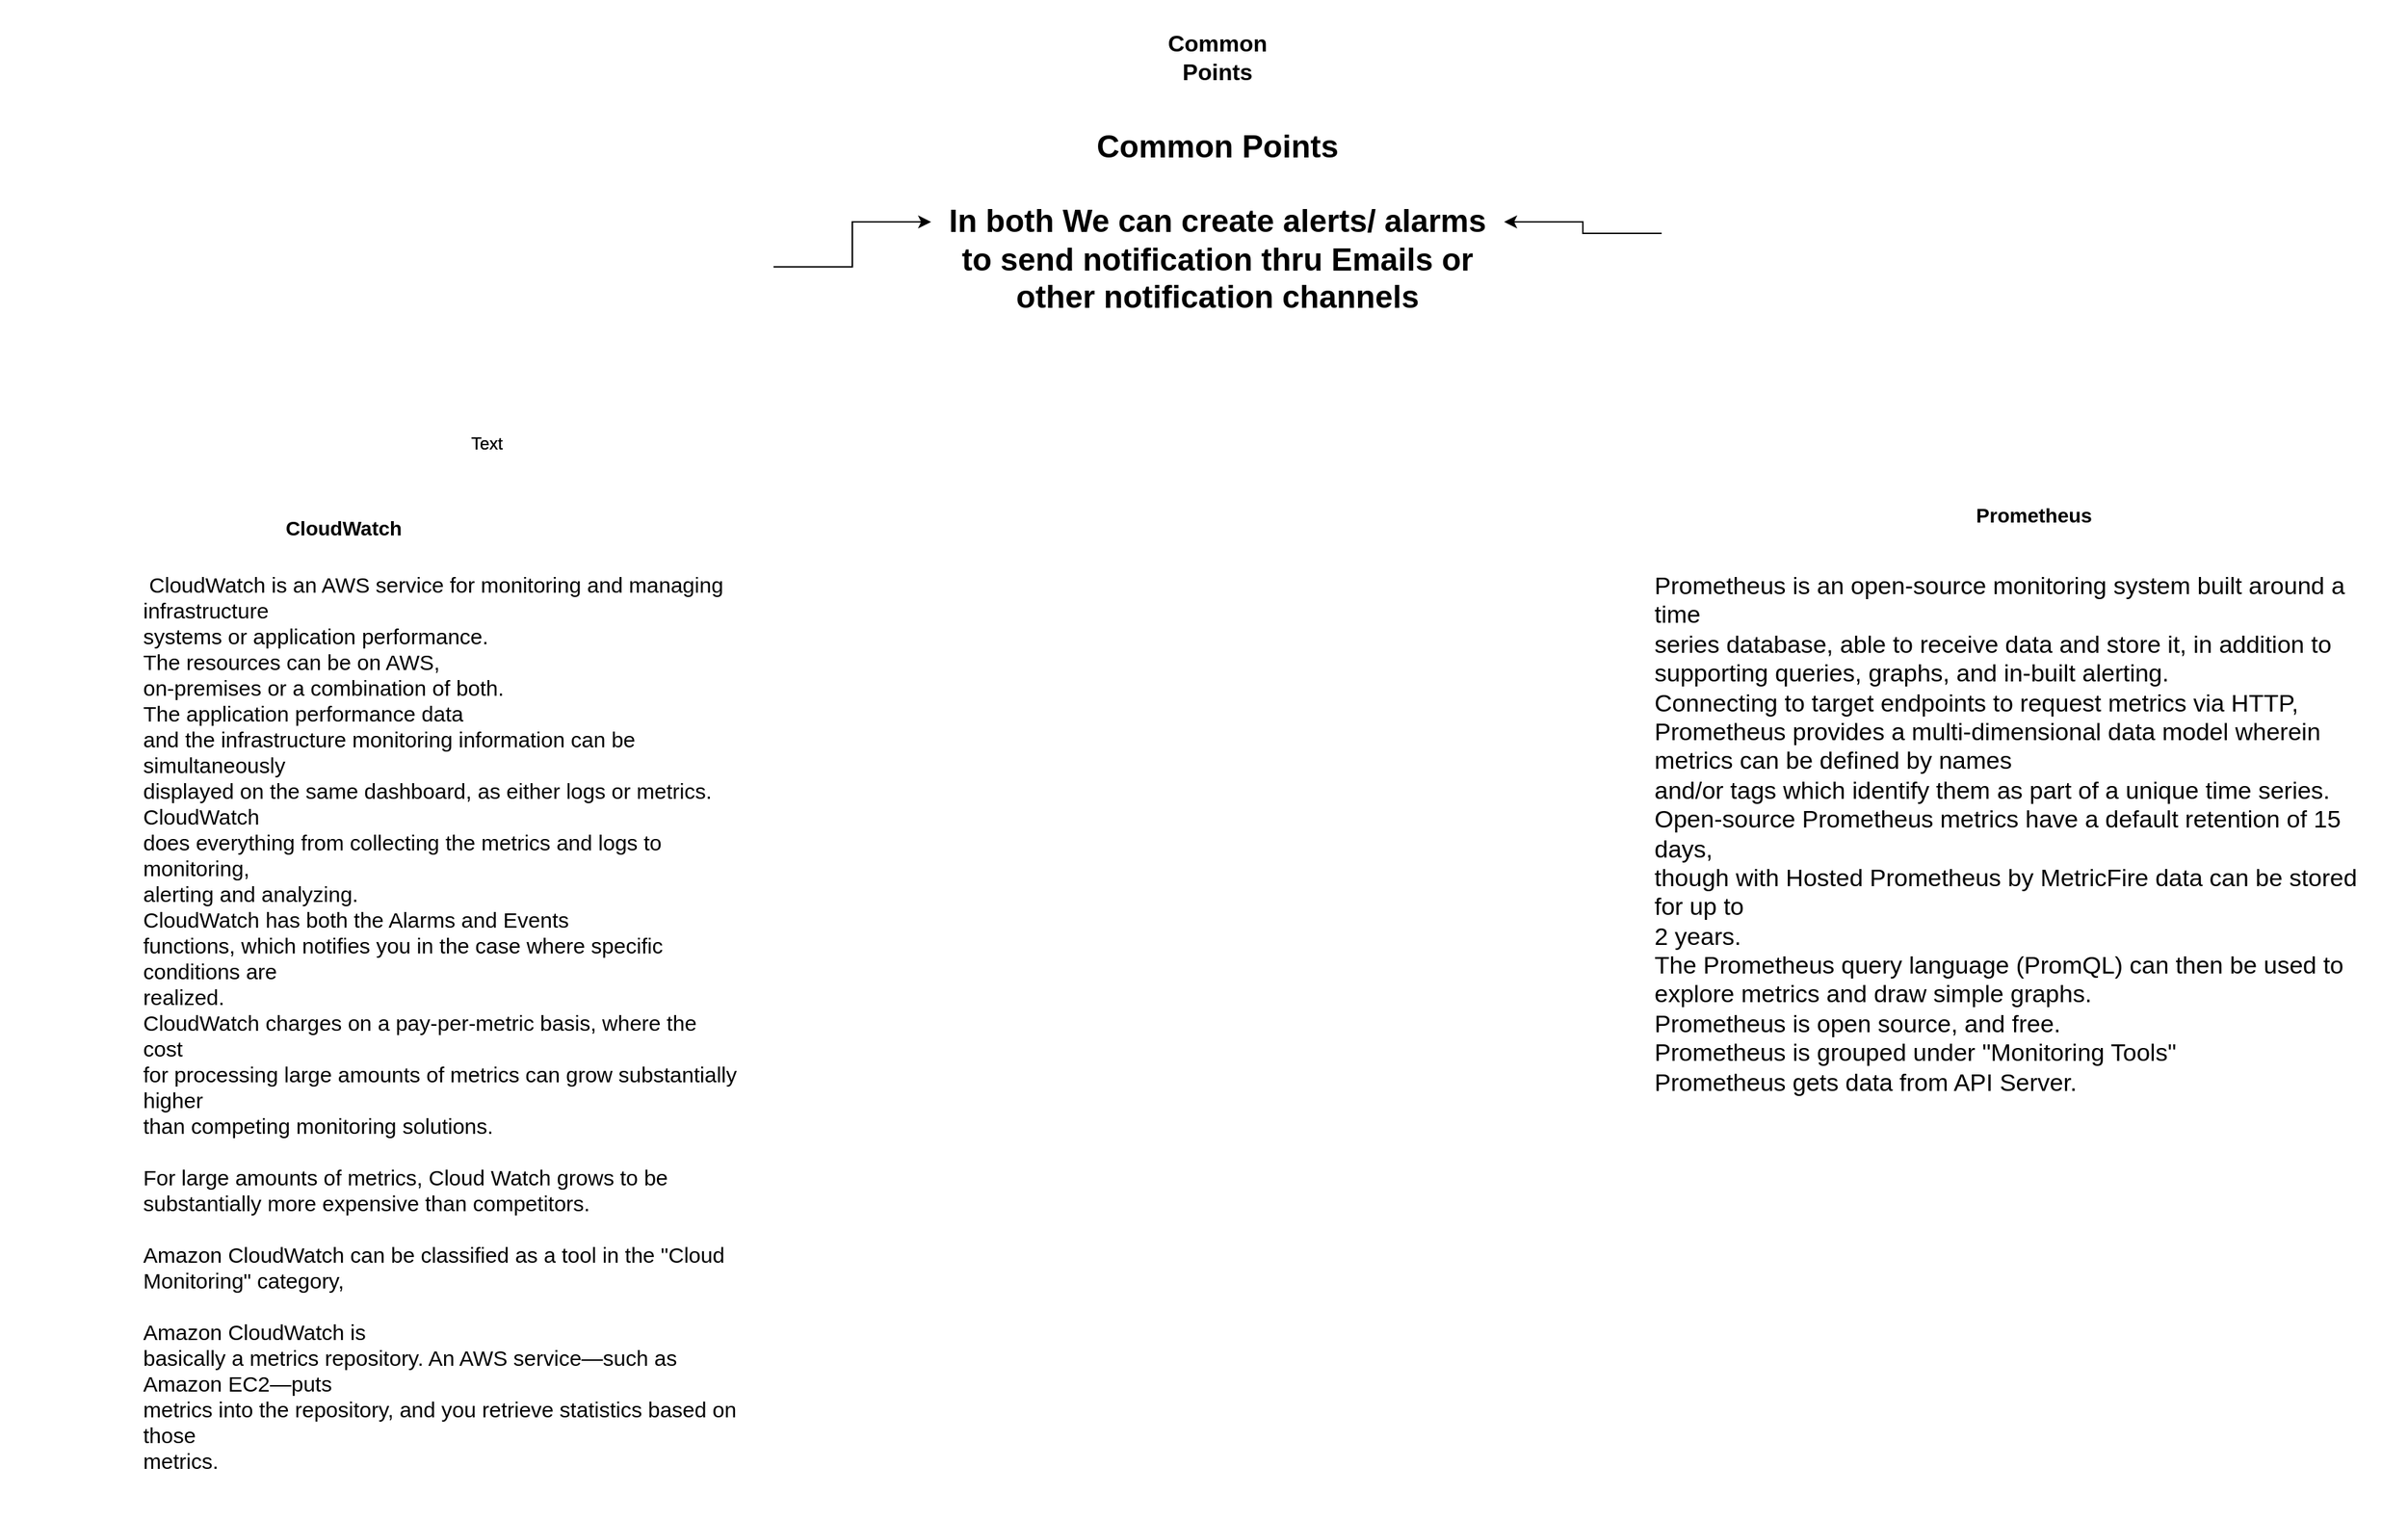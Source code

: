 <mxfile version="14.5.10" type="github">
  <diagram id="hBR-ZQxjsDNrIqzvyG3u" name="Page-1">
    <mxGraphModel dx="1852" dy="2051" grid="1" gridSize="10" guides="1" tooltips="1" connect="1" arrows="1" fold="1" page="1" pageScale="1" pageWidth="850" pageHeight="1100" math="0" shadow="0">
      <root>
        <mxCell id="0" />
        <mxCell id="1" parent="0" />
        <mxCell id="UN09nPL0uNdXGOPU2P66-18" style="edgeStyle=orthogonalEdgeStyle;rounded=0;orthogonalLoop=1;jettySize=auto;html=1;fontSize=16;" edge="1" parent="1" source="UN09nPL0uNdXGOPU2P66-2" target="UN09nPL0uNdXGOPU2P66-17">
          <mxGeometry relative="1" as="geometry" />
        </mxCell>
        <mxCell id="UN09nPL0uNdXGOPU2P66-2" value="" style="shape=image;verticalLabelPosition=bottom;labelBackgroundColor=#ffffff;verticalAlign=top;aspect=fixed;imageAspect=0;image=https://sinovi.uk/images/articles/cw-dashboard.jpg;" vertex="1" parent="1">
          <mxGeometry y="-10" width="540" height="372.81" as="geometry" />
        </mxCell>
        <mxCell id="UN09nPL0uNdXGOPU2P66-19" style="edgeStyle=orthogonalEdgeStyle;rounded=0;orthogonalLoop=1;jettySize=auto;html=1;fontSize=16;" edge="1" parent="1" source="UN09nPL0uNdXGOPU2P66-3" target="UN09nPL0uNdXGOPU2P66-17">
          <mxGeometry relative="1" as="geometry">
            <mxPoint x="1070" y="140" as="targetPoint" />
          </mxGeometry>
        </mxCell>
        <mxCell id="UN09nPL0uNdXGOPU2P66-3" value="" style="shape=image;verticalLabelPosition=bottom;labelBackgroundColor=#ffffff;verticalAlign=top;aspect=fixed;imageAspect=0;image=https://www.booleanworld.com/wp-content/uploads/2018/02/prometheus-webui.png;" vertex="1" parent="1">
          <mxGeometry x="1160" y="-4" width="520" height="314" as="geometry" />
        </mxCell>
        <mxCell id="UN09nPL0uNdXGOPU2P66-4" value="Text" style="text;html=1;strokeColor=none;fillColor=none;align=center;verticalAlign=middle;whiteSpace=wrap;rounded=0;" vertex="1" parent="1">
          <mxGeometry x="320" y="290" width="40" height="20" as="geometry" />
        </mxCell>
        <mxCell id="UN09nPL0uNdXGOPU2P66-5" value="CloudWatch" style="text;html=1;strokeColor=none;fillColor=none;align=center;verticalAlign=middle;whiteSpace=wrap;rounded=0;fontSize=14;fontStyle=1" vertex="1" parent="1">
          <mxGeometry x="210" y="349" width="60" height="20" as="geometry" />
        </mxCell>
        <mxCell id="UN09nPL0uNdXGOPU2P66-6" value="Text" style="text;html=1;strokeColor=none;fillColor=none;align=center;verticalAlign=middle;whiteSpace=wrap;rounded=0;" vertex="1" parent="1">
          <mxGeometry x="320" y="290" width="40" height="20" as="geometry" />
        </mxCell>
        <mxCell id="UN09nPL0uNdXGOPU2P66-7" value="Prometheus" style="text;html=1;strokeColor=none;fillColor=none;align=center;verticalAlign=middle;whiteSpace=wrap;rounded=0;fontSize=14;fontStyle=1" vertex="1" parent="1">
          <mxGeometry x="1400" y="340" width="40" height="20" as="geometry" />
        </mxCell>
        <mxCell id="UN09nPL0uNdXGOPU2P66-10" value="Prometheus is an open-source monitoring system built around a time &lt;br style=&quot;font-size: 17px&quot;&gt;series database, able to receive data and store it, in addition to &lt;br style=&quot;font-size: 17px&quot;&gt;&lt;div style=&quot;font-size: 17px&quot;&gt;supporting queries, graphs, and in-built alerting. &lt;br style=&quot;font-size: 17px&quot;&gt;&lt;/div&gt;&lt;div style=&quot;font-size: 17px&quot;&gt;Connecting to target endpoints to request metrics via HTTP, Prometheus provides a multi-dimensional data model wherein metrics can be defined by names &lt;br style=&quot;font-size: 17px&quot;&gt;&lt;/div&gt;and/or tags which identify them as part of a unique time series. &lt;br style=&quot;font-size: 17px&quot;&gt;Open-source Prometheus metrics have a default retention of 15 days, &lt;br style=&quot;font-size: 17px&quot;&gt;though with Hosted Prometheus by MetricFire data can be stored for up to&lt;br style=&quot;font-size: 17px&quot;&gt;&lt;div style=&quot;font-size: 17px&quot;&gt; 2 years. &lt;br style=&quot;font-size: 17px&quot;&gt;&lt;/div&gt;&lt;div style=&quot;font-size: 17px&quot;&gt;The Prometheus query language (PromQL) can then be used to &lt;/div&gt;&lt;div&gt;explore metrics and draw simple graphs. &lt;br&gt;&lt;/div&gt;&lt;div&gt;Prometheus is open source, and free.&lt;/div&gt;&lt;div&gt;&lt;span class=&quot;ILfuVd&quot;&gt;&lt;span class=&quot;hgKElc&quot;&gt;Prometheus is grouped under &quot;Monitoring Tools&quot;&lt;/span&gt;&lt;/span&gt;&lt;/div&gt;&lt;div&gt;&lt;span class=&quot;ILfuVd&quot;&gt;&lt;span class=&quot;hgKElc&quot;&gt;Prometheus gets data from API Server.&lt;br&gt;&lt;/span&gt;&lt;/span&gt;&lt;/div&gt;&lt;div&gt;&lt;span class=&quot;ILfuVd&quot;&gt;&lt;span class=&quot;hgKElc&quot;&gt;&lt;br&gt;&lt;/span&gt;&lt;/span&gt;&lt;/div&gt;&lt;div&gt;&lt;br&gt;&lt;/div&gt;" style="text;html=1;strokeColor=none;fillColor=none;spacing=5;spacingTop=-20;whiteSpace=wrap;overflow=hidden;rounded=0;fontSize=17;" vertex="1" parent="1">
          <mxGeometry x="1150" y="400" width="500" height="490" as="geometry" />
        </mxCell>
        <mxCell id="UN09nPL0uNdXGOPU2P66-11" value="&lt;div&gt;&amp;nbsp;CloudWatch is an AWS service for monitoring and managing infrastructure &lt;/div&gt;&lt;div&gt;systems or application performance. &lt;br&gt;&lt;/div&gt;&lt;div&gt;The resources can be on AWS, &lt;/div&gt;&lt;div&gt;on-premises or a combination of both. &lt;br&gt;&lt;/div&gt;&lt;div&gt;The application performance data &lt;/div&gt;and the infrastructure monitoring information can be simultaneously &lt;br style=&quot;font-size: 15px&quot;&gt;&lt;div&gt;displayed on the same dashboard, as either logs or metrics. &lt;br&gt;&lt;/div&gt;&lt;div&gt;CloudWatch &lt;/div&gt;does everything from collecting the metrics and logs to monitoring, &lt;br style=&quot;font-size: 15px&quot;&gt;&lt;div&gt;alerting and analyzing. &lt;br&gt;&lt;/div&gt;&lt;div&gt;CloudWatch has both the Alarms and Events &lt;/div&gt;functions, which notifies you in the case where specific conditions are &lt;br style=&quot;font-size: 15px&quot;&gt;&lt;div&gt;realized. &lt;br&gt;&lt;/div&gt;&lt;div&gt;CloudWatch charges on a pay-per-metric basis, where the cost &lt;/div&gt;for processing large amounts of metrics can grow substantially higher &lt;br style=&quot;font-size: 15px&quot;&gt;&lt;div&gt;than competing monitoring solutions. &lt;br&gt;&lt;/div&gt;&lt;div&gt;&lt;br&gt;&lt;/div&gt;&lt;div&gt;For large amounts of metrics, Cloud Watch grows to be substantially more expensive than competitors. &lt;br&gt;&lt;/div&gt;&lt;div&gt;&lt;br&gt;&lt;/div&gt;&lt;div&gt;&lt;span class=&quot;ILfuVd&quot;&gt;&lt;span class=&quot;hgKElc&quot;&gt;Amazon CloudWatch can be classified as a tool in the &quot;Cloud Monitoring&quot; category,&lt;br&gt;&lt;/span&gt;&lt;/span&gt;&lt;/div&gt;&lt;div&gt;&lt;span class=&quot;ILfuVd&quot;&gt;&lt;span class=&quot;hgKElc&quot;&gt;&lt;br&gt;&lt;/span&gt;&lt;/span&gt;&lt;/div&gt;&lt;div&gt;&lt;span class=&quot;ILfuVd&quot;&gt;&lt;span class=&quot;hgKElc&quot;&gt;Amazon CloudWatch is &lt;br/&gt;basically a metrics repository. An AWS service—such as Amazon EC2—puts &lt;br/&gt;metrics into the repository, and you retrieve statistics based on those &lt;br/&gt;metrics.&lt;/span&gt;&lt;/span&gt;&lt;br&gt;&lt;span class=&quot;ILfuVd&quot;&gt;&lt;span class=&quot;hgKElc&quot;&gt;&lt;/span&gt;&lt;/span&gt;&lt;/div&gt;" style="text;html=1;strokeColor=none;fillColor=none;spacing=5;spacingTop=-20;whiteSpace=wrap;overflow=hidden;rounded=0;fontSize=15;" vertex="1" parent="1">
          <mxGeometry x="95" y="400" width="425" height="650" as="geometry" />
        </mxCell>
        <mxCell id="UN09nPL0uNdXGOPU2P66-14" value="Common Points" style="text;html=1;strokeColor=none;fillColor=none;align=center;verticalAlign=middle;whiteSpace=wrap;rounded=0;fontSize=16;fontStyle=1" vertex="1" parent="1">
          <mxGeometry x="800" y="20" width="100" height="20" as="geometry" />
        </mxCell>
        <mxCell id="UN09nPL0uNdXGOPU2P66-17" value="&lt;div style=&quot;font-size: 22px&quot;&gt;&lt;font style=&quot;font-size: 22px&quot;&gt;&lt;b&gt;Common Points&lt;/b&gt;&lt;/font&gt;&lt;/div&gt;&lt;div style=&quot;font-size: 22px&quot;&gt;&lt;font style=&quot;font-size: 22px&quot;&gt;&lt;b&gt;&lt;br&gt;&lt;/b&gt;&lt;/font&gt;&lt;/div&gt;&lt;div style=&quot;font-size: 22px&quot;&gt;&lt;font style=&quot;font-size: 22px&quot;&gt;&lt;b&gt;In both We can create alerts/ alarms to send notification thru Emails or other notification channels&lt;br&gt;&lt;/b&gt;&lt;/font&gt;&lt;/div&gt;" style="text;html=1;strokeColor=none;fillColor=none;align=center;verticalAlign=middle;whiteSpace=wrap;rounded=0;fontSize=14;" vertex="1" parent="1">
          <mxGeometry x="650" width="400" height="290" as="geometry" />
        </mxCell>
      </root>
    </mxGraphModel>
  </diagram>
</mxfile>
